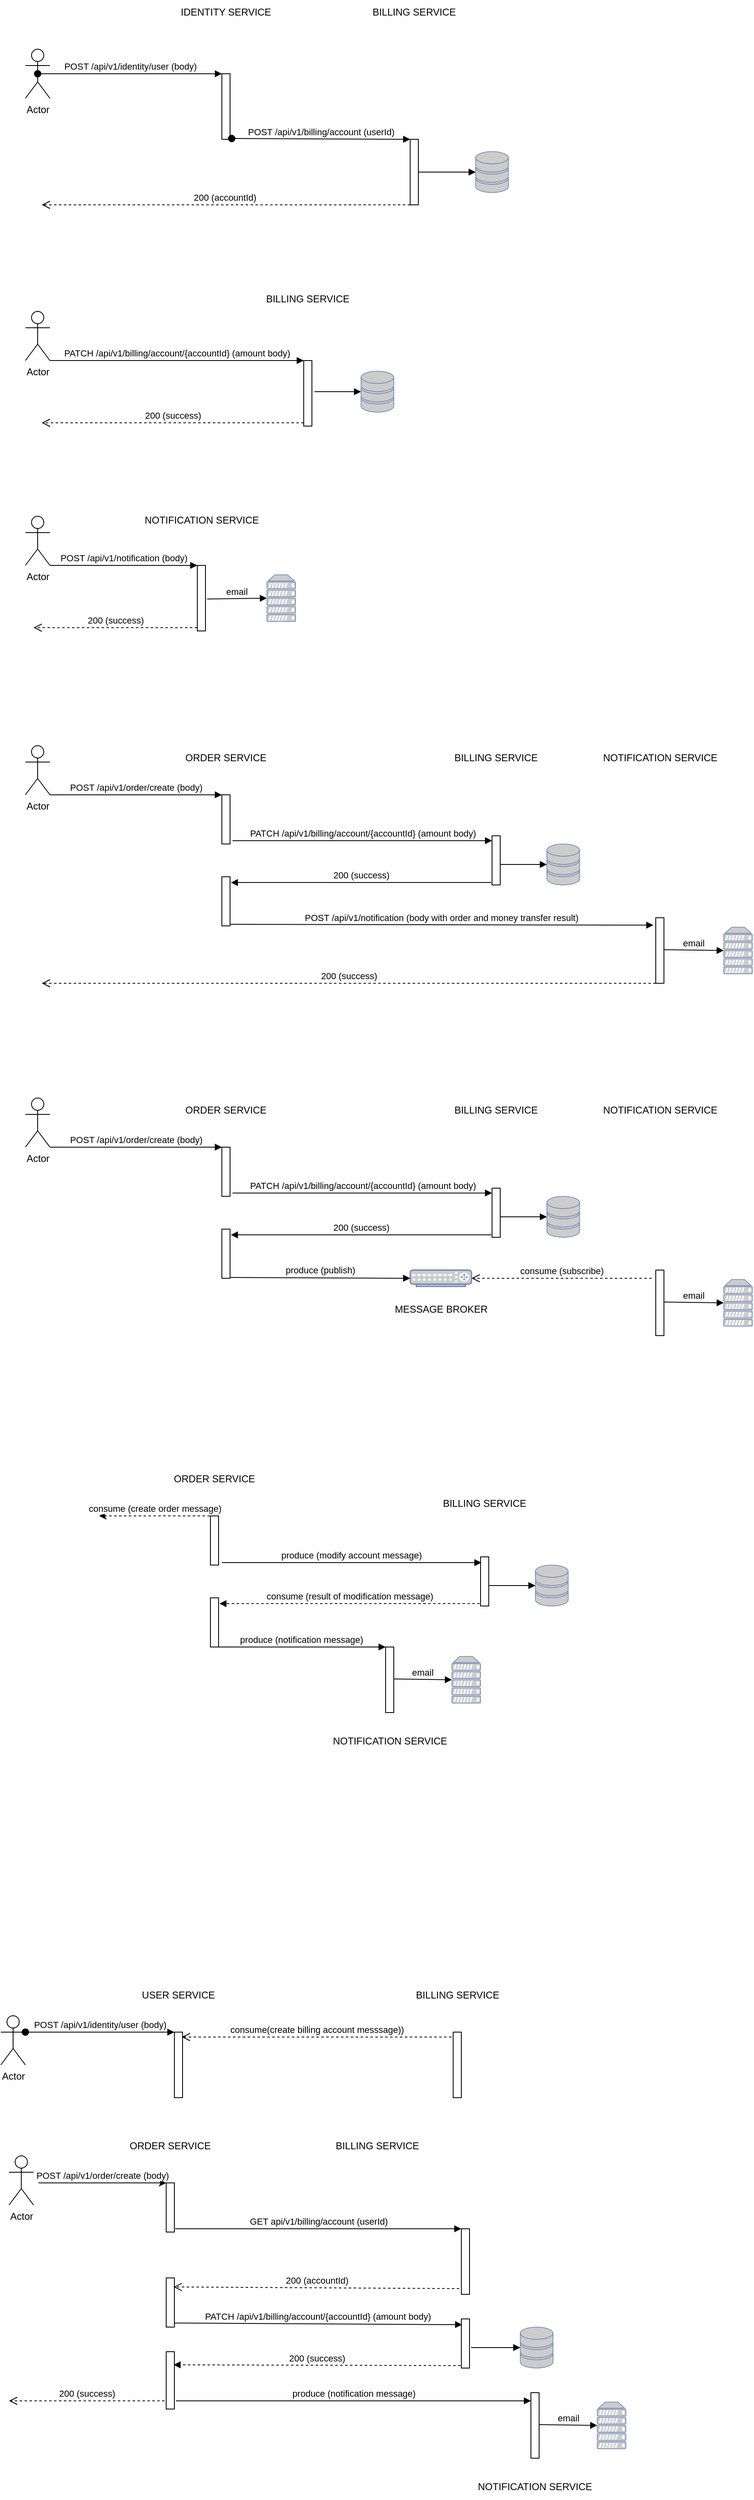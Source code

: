 <mxfile version="16.5.1" type="device"><diagram id="1ApyWqhycylkDg0O2UQ3" name="Страница 1"><mxGraphModel dx="2898" dy="1639" grid="1" gridSize="10" guides="1" tooltips="1" connect="1" arrows="1" fold="1" page="0" pageScale="1" pageWidth="827" pageHeight="1169" math="0" shadow="0"><root><mxCell id="0"/><mxCell id="1" parent="0"/><mxCell id="u9GXbhRDP90VE8x3FQyv-1" value="Actor" style="shape=umlActor;verticalLabelPosition=bottom;verticalAlign=top;html=1;outlineConnect=0;" vertex="1" parent="1"><mxGeometry x="-1210" y="-690" width="30" height="60" as="geometry"/></mxCell><mxCell id="u9GXbhRDP90VE8x3FQyv-2" value="" style="html=1;points=[];perimeter=orthogonalPerimeter;" vertex="1" parent="1"><mxGeometry x="-970" y="-660" width="10" height="80" as="geometry"/></mxCell><mxCell id="u9GXbhRDP90VE8x3FQyv-3" value="POST /api/v1/identity/user (body)" style="html=1;verticalAlign=bottom;startArrow=oval;endArrow=block;startSize=8;rounded=0;exitX=0.5;exitY=0.5;exitDx=0;exitDy=0;exitPerimeter=0;" edge="1" target="u9GXbhRDP90VE8x3FQyv-2" parent="1" source="u9GXbhRDP90VE8x3FQyv-1"><mxGeometry relative="1" as="geometry"><mxPoint x="-1140" y="-660" as="sourcePoint"/></mxGeometry></mxCell><mxCell id="u9GXbhRDP90VE8x3FQyv-4" value="IDENTITY SERVICE" style="text;html=1;strokeColor=none;fillColor=none;align=center;verticalAlign=middle;whiteSpace=wrap;rounded=0;" vertex="1" parent="1"><mxGeometry x="-1035" y="-750" width="140" height="30" as="geometry"/></mxCell><mxCell id="u9GXbhRDP90VE8x3FQyv-5" value="" style="html=1;points=[];perimeter=orthogonalPerimeter;" vertex="1" parent="1"><mxGeometry x="-740" y="-580" width="10" height="80" as="geometry"/></mxCell><mxCell id="u9GXbhRDP90VE8x3FQyv-6" value="POST /api/v1/billing/account (userId)" style="html=1;verticalAlign=bottom;startArrow=oval;endArrow=block;startSize=8;rounded=0;exitX=1.2;exitY=0.988;exitDx=0;exitDy=0;exitPerimeter=0;" edge="1" target="u9GXbhRDP90VE8x3FQyv-5" parent="1" source="u9GXbhRDP90VE8x3FQyv-2"><mxGeometry relative="1" as="geometry"><mxPoint x="-830" y="-580" as="sourcePoint"/></mxGeometry></mxCell><mxCell id="u9GXbhRDP90VE8x3FQyv-7" value="200 (accountId)&amp;nbsp;" style="html=1;verticalAlign=bottom;endArrow=open;dashed=1;endSize=8;rounded=0;" edge="1" parent="1"><mxGeometry relative="1" as="geometry"><mxPoint x="-740" y="-500" as="sourcePoint"/><mxPoint x="-1190" y="-500" as="targetPoint"/></mxGeometry></mxCell><mxCell id="u9GXbhRDP90VE8x3FQyv-8" value="BILLING SERVICE" style="text;html=1;strokeColor=none;fillColor=none;align=center;verticalAlign=middle;whiteSpace=wrap;rounded=0;" vertex="1" parent="1"><mxGeometry x="-805" y="-750" width="140" height="30" as="geometry"/></mxCell><mxCell id="u9GXbhRDP90VE8x3FQyv-9" value="Actor" style="shape=umlActor;verticalLabelPosition=bottom;verticalAlign=top;html=1;" vertex="1" parent="1"><mxGeometry x="-1210" y="-370" width="30" height="60" as="geometry"/></mxCell><mxCell id="u9GXbhRDP90VE8x3FQyv-10" value="" style="html=1;points=[];perimeter=orthogonalPerimeter;" vertex="1" parent="1"><mxGeometry x="-870" y="-310" width="10" height="80" as="geometry"/></mxCell><mxCell id="u9GXbhRDP90VE8x3FQyv-11" value="PATCH /api/v1/billing/account/{accountId} (amount body)" style="html=1;verticalAlign=bottom;endArrow=block;entryX=0;entryY=0;rounded=0;exitX=1;exitY=1;exitDx=0;exitDy=0;exitPerimeter=0;" edge="1" target="u9GXbhRDP90VE8x3FQyv-10" parent="1" source="u9GXbhRDP90VE8x3FQyv-9"><mxGeometry relative="1" as="geometry"><mxPoint x="-1055" y="-310" as="sourcePoint"/></mxGeometry></mxCell><mxCell id="u9GXbhRDP90VE8x3FQyv-12" value="200 (success)" style="html=1;verticalAlign=bottom;endArrow=open;dashed=1;endSize=8;exitX=0;exitY=0.95;rounded=0;" edge="1" source="u9GXbhRDP90VE8x3FQyv-10" parent="1"><mxGeometry relative="1" as="geometry"><mxPoint x="-1190" y="-234" as="targetPoint"/></mxGeometry></mxCell><mxCell id="u9GXbhRDP90VE8x3FQyv-13" value="" style="fontColor=#0066CC;verticalAlign=top;verticalLabelPosition=bottom;labelPosition=center;align=center;html=1;outlineConnect=0;fillColor=#CCCCCC;strokeColor=#6881B3;gradientColor=none;gradientDirection=north;strokeWidth=2;shape=mxgraph.networks.storage;" vertex="1" parent="1"><mxGeometry x="-660" y="-565" width="40" height="50" as="geometry"/></mxCell><mxCell id="u9GXbhRDP90VE8x3FQyv-15" value="" style="html=1;verticalAlign=bottom;endArrow=block;rounded=0;entryX=0;entryY=0.5;entryDx=0;entryDy=0;entryPerimeter=0;startArrow=none;startFill=0;" edge="1" parent="1" source="u9GXbhRDP90VE8x3FQyv-5" target="u9GXbhRDP90VE8x3FQyv-13"><mxGeometry width="80" relative="1" as="geometry"><mxPoint x="-720" y="-540.5" as="sourcePoint"/><mxPoint x="-640" y="-540.5" as="targetPoint"/></mxGeometry></mxCell><mxCell id="u9GXbhRDP90VE8x3FQyv-18" value="" style="fontColor=#0066CC;verticalAlign=top;verticalLabelPosition=bottom;labelPosition=center;align=center;html=1;outlineConnect=0;fillColor=#CCCCCC;strokeColor=#6881B3;gradientColor=none;gradientDirection=north;strokeWidth=2;shape=mxgraph.networks.storage;" vertex="1" parent="1"><mxGeometry x="-800" y="-297" width="40" height="50" as="geometry"/></mxCell><mxCell id="u9GXbhRDP90VE8x3FQyv-19" value="" style="html=1;verticalAlign=bottom;endArrow=block;rounded=0;entryX=0;entryY=0.5;entryDx=0;entryDy=0;entryPerimeter=0;startArrow=none;startFill=0;exitX=1.3;exitY=0.475;exitDx=0;exitDy=0;exitPerimeter=0;" edge="1" parent="1" target="u9GXbhRDP90VE8x3FQyv-18" source="u9GXbhRDP90VE8x3FQyv-10"><mxGeometry width="80" relative="1" as="geometry"><mxPoint x="-850" y="-270" as="sourcePoint"/><mxPoint x="-771" y="-270.5" as="targetPoint"/></mxGeometry></mxCell><mxCell id="u9GXbhRDP90VE8x3FQyv-20" value="BILLING SERVICE" style="text;html=1;strokeColor=none;fillColor=none;align=center;verticalAlign=middle;whiteSpace=wrap;rounded=0;" vertex="1" parent="1"><mxGeometry x="-935" y="-400" width="140" height="30" as="geometry"/></mxCell><mxCell id="u9GXbhRDP90VE8x3FQyv-21" value="Actor" style="shape=umlActor;verticalLabelPosition=bottom;verticalAlign=top;html=1;" vertex="1" parent="1"><mxGeometry x="-1210" y="-120" width="30" height="60" as="geometry"/></mxCell><mxCell id="u9GXbhRDP90VE8x3FQyv-24" value="" style="html=1;points=[];perimeter=orthogonalPerimeter;" vertex="1" parent="1"><mxGeometry x="-1000" y="-60" width="10" height="80" as="geometry"/></mxCell><mxCell id="u9GXbhRDP90VE8x3FQyv-25" value="POST /api/v1/notification (body)" style="html=1;verticalAlign=bottom;endArrow=block;entryX=0;entryY=0;rounded=0;exitX=1;exitY=1;exitDx=0;exitDy=0;exitPerimeter=0;" edge="1" target="u9GXbhRDP90VE8x3FQyv-24" parent="1" source="u9GXbhRDP90VE8x3FQyv-21"><mxGeometry relative="1" as="geometry"><mxPoint x="-1090" y="-60" as="sourcePoint"/></mxGeometry></mxCell><mxCell id="u9GXbhRDP90VE8x3FQyv-26" value="200 (success)" style="html=1;verticalAlign=bottom;endArrow=open;dashed=1;endSize=8;exitX=0;exitY=0.95;rounded=0;" edge="1" source="u9GXbhRDP90VE8x3FQyv-24" parent="1"><mxGeometry relative="1" as="geometry"><mxPoint x="-1200" y="16" as="targetPoint"/></mxGeometry></mxCell><mxCell id="u9GXbhRDP90VE8x3FQyv-27" value="" style="fontColor=#0066CC;verticalAlign=top;verticalLabelPosition=bottom;labelPosition=center;align=center;html=1;outlineConnect=0;fillColor=#CCCCCC;strokeColor=#6881B3;gradientColor=none;gradientDirection=north;strokeWidth=2;shape=mxgraph.networks.server;" vertex="1" parent="1"><mxGeometry x="-915" y="-48.5" width="35" height="57" as="geometry"/></mxCell><mxCell id="u9GXbhRDP90VE8x3FQyv-29" value="email" style="html=1;verticalAlign=bottom;startArrow=none;startFill=0;endArrow=block;startSize=8;rounded=0;entryX=0;entryY=0.5;entryDx=0;entryDy=0;entryPerimeter=0;exitX=1.2;exitY=0.513;exitDx=0;exitDy=0;exitPerimeter=0;" edge="1" parent="1" source="u9GXbhRDP90VE8x3FQyv-24" target="u9GXbhRDP90VE8x3FQyv-27"><mxGeometry width="60" relative="1" as="geometry"><mxPoint x="-990" y="-20.5" as="sourcePoint"/><mxPoint x="-930" y="-20.5" as="targetPoint"/></mxGeometry></mxCell><mxCell id="u9GXbhRDP90VE8x3FQyv-30" value="Actor" style="shape=umlActor;verticalLabelPosition=bottom;verticalAlign=top;html=1;" vertex="1" parent="1"><mxGeometry x="-1210" y="160" width="30" height="60" as="geometry"/></mxCell><mxCell id="u9GXbhRDP90VE8x3FQyv-31" value="" style="html=1;points=[];perimeter=orthogonalPerimeter;" vertex="1" parent="1"><mxGeometry x="-970" y="220" width="10" height="60" as="geometry"/></mxCell><mxCell id="u9GXbhRDP90VE8x3FQyv-32" value="POST /api/v1/order/create (body)" style="html=1;verticalAlign=bottom;endArrow=block;entryX=0;entryY=0;rounded=0;exitX=1;exitY=1;exitDx=0;exitDy=0;exitPerimeter=0;" edge="1" target="u9GXbhRDP90VE8x3FQyv-31" parent="1" source="u9GXbhRDP90VE8x3FQyv-30"><mxGeometry relative="1" as="geometry"><mxPoint x="-1040" y="220" as="sourcePoint"/></mxGeometry></mxCell><mxCell id="u9GXbhRDP90VE8x3FQyv-34" value="ORDER SERVICE" style="text;html=1;strokeColor=none;fillColor=none;align=center;verticalAlign=middle;whiteSpace=wrap;rounded=0;" vertex="1" parent="1"><mxGeometry x="-1035" y="160" width="140" height="30" as="geometry"/></mxCell><mxCell id="u9GXbhRDP90VE8x3FQyv-35" value="NOTIFICATION SERVICE" style="text;html=1;strokeColor=none;fillColor=none;align=center;verticalAlign=middle;whiteSpace=wrap;rounded=0;" vertex="1" parent="1"><mxGeometry x="-1072.5" y="-130" width="155" height="30" as="geometry"/></mxCell><mxCell id="u9GXbhRDP90VE8x3FQyv-41" value="" style="html=1;points=[];perimeter=orthogonalPerimeter;" vertex="1" parent="1"><mxGeometry x="-640" y="270" width="10" height="60" as="geometry"/></mxCell><mxCell id="u9GXbhRDP90VE8x3FQyv-42" value="PATCH /api/v1/billing/account/{accountId} (amount body)" style="html=1;verticalAlign=bottom;startArrow=none;endArrow=block;startSize=8;rounded=0;exitX=1.3;exitY=0.933;exitDx=0;exitDy=0;exitPerimeter=0;startFill=0;" edge="1" target="u9GXbhRDP90VE8x3FQyv-41" parent="1" source="u9GXbhRDP90VE8x3FQyv-31"><mxGeometry relative="1" as="geometry"><mxPoint x="-915" y="290" as="sourcePoint"/></mxGeometry></mxCell><mxCell id="u9GXbhRDP90VE8x3FQyv-44" value="BILLING SERVICE" style="text;html=1;strokeColor=none;fillColor=none;align=center;verticalAlign=middle;whiteSpace=wrap;rounded=0;" vertex="1" parent="1"><mxGeometry x="-705" y="160" width="140" height="30" as="geometry"/></mxCell><mxCell id="u9GXbhRDP90VE8x3FQyv-45" value="" style="html=1;points=[];perimeter=orthogonalPerimeter;" vertex="1" parent="1"><mxGeometry x="-970" y="320" width="10" height="60" as="geometry"/></mxCell><mxCell id="u9GXbhRDP90VE8x3FQyv-46" value="200 (success)" style="html=1;verticalAlign=bottom;endArrow=block;rounded=0;entryX=1.1;entryY=0.117;entryDx=0;entryDy=0;entryPerimeter=0;exitX=-0.1;exitY=0.95;exitDx=0;exitDy=0;exitPerimeter=0;" edge="1" parent="1" source="u9GXbhRDP90VE8x3FQyv-41" target="u9GXbhRDP90VE8x3FQyv-45"><mxGeometry width="80" relative="1" as="geometry"><mxPoint x="-610" y="110" as="sourcePoint"/><mxPoint x="-530" y="110" as="targetPoint"/></mxGeometry></mxCell><mxCell id="u9GXbhRDP90VE8x3FQyv-47" value="" style="html=1;points=[];perimeter=orthogonalPerimeter;" vertex="1" parent="1"><mxGeometry x="-440" y="370" width="10" height="80" as="geometry"/></mxCell><mxCell id="u9GXbhRDP90VE8x3FQyv-48" value="POST /api/v1/notification (body with order and money transfer result)" style="html=1;verticalAlign=bottom;endArrow=block;rounded=0;exitX=1;exitY=0.967;exitDx=0;exitDy=0;exitPerimeter=0;entryX=-0.3;entryY=0.113;entryDx=0;entryDy=0;entryPerimeter=0;" edge="1" parent="1" source="u9GXbhRDP90VE8x3FQyv-45" target="u9GXbhRDP90VE8x3FQyv-47"><mxGeometry width="80" relative="1" as="geometry"><mxPoint x="-610" y="160" as="sourcePoint"/><mxPoint x="-530" y="160" as="targetPoint"/></mxGeometry></mxCell><mxCell id="u9GXbhRDP90VE8x3FQyv-50" value="NOTIFICATION SERVICE" style="text;html=1;strokeColor=none;fillColor=none;align=center;verticalAlign=middle;whiteSpace=wrap;rounded=0;" vertex="1" parent="1"><mxGeometry x="-512.5" y="160" width="155" height="30" as="geometry"/></mxCell><mxCell id="u9GXbhRDP90VE8x3FQyv-51" value="200 (success)" style="html=1;verticalAlign=bottom;endArrow=open;dashed=1;endSize=8;rounded=0;" edge="1" parent="1"><mxGeometry relative="1" as="geometry"><mxPoint x="-440" y="450" as="sourcePoint"/><mxPoint x="-1190" y="450" as="targetPoint"/><Array as="points"/></mxGeometry></mxCell><mxCell id="u9GXbhRDP90VE8x3FQyv-52" value="" style="fontColor=#0066CC;verticalAlign=top;verticalLabelPosition=bottom;labelPosition=center;align=center;html=1;outlineConnect=0;fillColor=#CCCCCC;strokeColor=#6881B3;gradientColor=none;gradientDirection=north;strokeWidth=2;shape=mxgraph.networks.storage;" vertex="1" parent="1"><mxGeometry x="-573" y="280" width="40" height="50" as="geometry"/></mxCell><mxCell id="u9GXbhRDP90VE8x3FQyv-53" value="" style="html=1;verticalAlign=bottom;endArrow=block;rounded=0;entryX=0;entryY=0.5;entryDx=0;entryDy=0;entryPerimeter=0;startArrow=none;startFill=0;exitX=1.3;exitY=0.475;exitDx=0;exitDy=0;exitPerimeter=0;" edge="1" parent="1" target="u9GXbhRDP90VE8x3FQyv-52"><mxGeometry width="80" relative="1" as="geometry"><mxPoint x="-630" y="305" as="sourcePoint"/><mxPoint x="-544" y="306.5" as="targetPoint"/></mxGeometry></mxCell><mxCell id="u9GXbhRDP90VE8x3FQyv-57" value="" style="fontColor=#0066CC;verticalAlign=top;verticalLabelPosition=bottom;labelPosition=center;align=center;html=1;outlineConnect=0;fillColor=#CCCCCC;strokeColor=#6881B3;gradientColor=none;gradientDirection=north;strokeWidth=2;shape=mxgraph.networks.server;" vertex="1" parent="1"><mxGeometry x="-357" y="381.5" width="35" height="57" as="geometry"/></mxCell><mxCell id="u9GXbhRDP90VE8x3FQyv-58" value="email" style="html=1;verticalAlign=bottom;startArrow=none;startFill=0;endArrow=block;startSize=8;rounded=0;entryX=0;entryY=0.5;entryDx=0;entryDy=0;entryPerimeter=0;exitX=1;exitY=0.488;exitDx=0;exitDy=0;exitPerimeter=0;" edge="1" parent="1" target="u9GXbhRDP90VE8x3FQyv-57" source="u9GXbhRDP90VE8x3FQyv-47"><mxGeometry width="60" relative="1" as="geometry"><mxPoint x="-430" y="410" as="sourcePoint"/><mxPoint x="-372" y="409.5" as="targetPoint"/></mxGeometry></mxCell><mxCell id="u9GXbhRDP90VE8x3FQyv-63" value="Actor" style="shape=umlActor;verticalLabelPosition=bottom;verticalAlign=top;html=1;" vertex="1" parent="1"><mxGeometry x="-1210" y="590" width="30" height="60" as="geometry"/></mxCell><mxCell id="u9GXbhRDP90VE8x3FQyv-64" value="" style="html=1;points=[];perimeter=orthogonalPerimeter;" vertex="1" parent="1"><mxGeometry x="-970" y="650" width="10" height="60" as="geometry"/></mxCell><mxCell id="u9GXbhRDP90VE8x3FQyv-65" value="POST /api/v1/order/create (body)" style="html=1;verticalAlign=bottom;endArrow=block;entryX=0;entryY=0;rounded=0;exitX=1;exitY=1;exitDx=0;exitDy=0;exitPerimeter=0;" edge="1" parent="1" source="u9GXbhRDP90VE8x3FQyv-63" target="u9GXbhRDP90VE8x3FQyv-64"><mxGeometry relative="1" as="geometry"><mxPoint x="-1040" y="650" as="sourcePoint"/></mxGeometry></mxCell><mxCell id="u9GXbhRDP90VE8x3FQyv-66" value="ORDER SERVICE" style="text;html=1;strokeColor=none;fillColor=none;align=center;verticalAlign=middle;whiteSpace=wrap;rounded=0;" vertex="1" parent="1"><mxGeometry x="-1035" y="590" width="140" height="30" as="geometry"/></mxCell><mxCell id="u9GXbhRDP90VE8x3FQyv-67" value="" style="html=1;points=[];perimeter=orthogonalPerimeter;" vertex="1" parent="1"><mxGeometry x="-640" y="700" width="10" height="60" as="geometry"/></mxCell><mxCell id="u9GXbhRDP90VE8x3FQyv-68" value="PATCH /api/v1/billing/account/{accountId} (amount body)" style="html=1;verticalAlign=bottom;startArrow=none;endArrow=block;startSize=8;rounded=0;exitX=1.3;exitY=0.933;exitDx=0;exitDy=0;exitPerimeter=0;startFill=0;" edge="1" parent="1" source="u9GXbhRDP90VE8x3FQyv-64" target="u9GXbhRDP90VE8x3FQyv-67"><mxGeometry relative="1" as="geometry"><mxPoint x="-915" y="720" as="sourcePoint"/></mxGeometry></mxCell><mxCell id="u9GXbhRDP90VE8x3FQyv-69" value="BILLING SERVICE" style="text;html=1;strokeColor=none;fillColor=none;align=center;verticalAlign=middle;whiteSpace=wrap;rounded=0;" vertex="1" parent="1"><mxGeometry x="-705" y="590" width="140" height="30" as="geometry"/></mxCell><mxCell id="u9GXbhRDP90VE8x3FQyv-70" value="" style="html=1;points=[];perimeter=orthogonalPerimeter;" vertex="1" parent="1"><mxGeometry x="-970" y="750" width="10" height="60" as="geometry"/></mxCell><mxCell id="u9GXbhRDP90VE8x3FQyv-71" value="200 (success)" style="html=1;verticalAlign=bottom;endArrow=block;rounded=0;entryX=1.1;entryY=0.117;entryDx=0;entryDy=0;entryPerimeter=0;exitX=-0.1;exitY=0.95;exitDx=0;exitDy=0;exitPerimeter=0;" edge="1" parent="1" source="u9GXbhRDP90VE8x3FQyv-67" target="u9GXbhRDP90VE8x3FQyv-70"><mxGeometry width="80" relative="1" as="geometry"><mxPoint x="-610" y="540" as="sourcePoint"/><mxPoint x="-530" y="540" as="targetPoint"/></mxGeometry></mxCell><mxCell id="u9GXbhRDP90VE8x3FQyv-72" value="" style="html=1;points=[];perimeter=orthogonalPerimeter;" vertex="1" parent="1"><mxGeometry x="-440" y="800" width="10" height="80" as="geometry"/></mxCell><mxCell id="u9GXbhRDP90VE8x3FQyv-74" value="NOTIFICATION SERVICE" style="text;html=1;strokeColor=none;fillColor=none;align=center;verticalAlign=middle;whiteSpace=wrap;rounded=0;" vertex="1" parent="1"><mxGeometry x="-512.5" y="590" width="155" height="30" as="geometry"/></mxCell><mxCell id="u9GXbhRDP90VE8x3FQyv-76" value="" style="fontColor=#0066CC;verticalAlign=top;verticalLabelPosition=bottom;labelPosition=center;align=center;html=1;outlineConnect=0;fillColor=#CCCCCC;strokeColor=#6881B3;gradientColor=none;gradientDirection=north;strokeWidth=2;shape=mxgraph.networks.storage;" vertex="1" parent="1"><mxGeometry x="-573" y="710" width="40" height="50" as="geometry"/></mxCell><mxCell id="u9GXbhRDP90VE8x3FQyv-77" value="" style="html=1;verticalAlign=bottom;endArrow=block;rounded=0;entryX=0;entryY=0.5;entryDx=0;entryDy=0;entryPerimeter=0;startArrow=none;startFill=0;exitX=1.3;exitY=0.475;exitDx=0;exitDy=0;exitPerimeter=0;" edge="1" parent="1" target="u9GXbhRDP90VE8x3FQyv-76"><mxGeometry width="80" relative="1" as="geometry"><mxPoint x="-630" y="735" as="sourcePoint"/><mxPoint x="-544" y="736.5" as="targetPoint"/></mxGeometry></mxCell><mxCell id="u9GXbhRDP90VE8x3FQyv-78" value="" style="fontColor=#0066CC;verticalAlign=top;verticalLabelPosition=bottom;labelPosition=center;align=center;html=1;outlineConnect=0;fillColor=#CCCCCC;strokeColor=#6881B3;gradientColor=none;gradientDirection=north;strokeWidth=2;shape=mxgraph.networks.server;" vertex="1" parent="1"><mxGeometry x="-357" y="811.5" width="35" height="57" as="geometry"/></mxCell><mxCell id="u9GXbhRDP90VE8x3FQyv-79" value="email" style="html=1;verticalAlign=bottom;startArrow=none;startFill=0;endArrow=block;startSize=8;rounded=0;entryX=0;entryY=0.5;entryDx=0;entryDy=0;entryPerimeter=0;exitX=1;exitY=0.488;exitDx=0;exitDy=0;exitPerimeter=0;" edge="1" parent="1" source="u9GXbhRDP90VE8x3FQyv-72" target="u9GXbhRDP90VE8x3FQyv-78"><mxGeometry width="60" relative="1" as="geometry"><mxPoint x="-430" y="840" as="sourcePoint"/><mxPoint x="-372" y="839.5" as="targetPoint"/></mxGeometry></mxCell><mxCell id="u9GXbhRDP90VE8x3FQyv-80" value="" style="fontColor=#0066CC;verticalAlign=top;verticalLabelPosition=bottom;labelPosition=center;align=center;html=1;outlineConnect=0;fillColor=#CCCCCC;strokeColor=#6881B3;gradientColor=none;gradientDirection=north;strokeWidth=2;shape=mxgraph.networks.router;" vertex="1" parent="1"><mxGeometry x="-740" y="800" width="75" height="20" as="geometry"/></mxCell><mxCell id="u9GXbhRDP90VE8x3FQyv-81" value="produce (publish)" style="html=1;verticalAlign=bottom;endArrow=block;rounded=0;exitX=1;exitY=0.983;exitDx=0;exitDy=0;exitPerimeter=0;entryX=0;entryY=0.5;entryDx=0;entryDy=0;entryPerimeter=0;" edge="1" parent="1" source="u9GXbhRDP90VE8x3FQyv-70" target="u9GXbhRDP90VE8x3FQyv-80"><mxGeometry width="80" relative="1" as="geometry"><mxPoint x="-720" y="560" as="sourcePoint"/><mxPoint x="-640" y="560" as="targetPoint"/></mxGeometry></mxCell><mxCell id="u9GXbhRDP90VE8x3FQyv-82" value="consume (subscribe)" style="html=1;verticalAlign=bottom;endArrow=open;dashed=1;endSize=8;rounded=0;exitX=-0.5;exitY=0.125;exitDx=0;exitDy=0;exitPerimeter=0;entryX=1;entryY=0.5;entryDx=0;entryDy=0;entryPerimeter=0;" edge="1" parent="1" source="u9GXbhRDP90VE8x3FQyv-72" target="u9GXbhRDP90VE8x3FQyv-80"><mxGeometry relative="1" as="geometry"><mxPoint x="-640" y="560" as="sourcePoint"/><mxPoint x="-720" y="560" as="targetPoint"/></mxGeometry></mxCell><mxCell id="u9GXbhRDP90VE8x3FQyv-83" value="MESSAGE BROKER" style="text;html=1;strokeColor=none;fillColor=none;align=center;verticalAlign=middle;whiteSpace=wrap;rounded=0;" vertex="1" parent="1"><mxGeometry x="-772.5" y="833" width="140" height="30" as="geometry"/></mxCell><mxCell id="u9GXbhRDP90VE8x3FQyv-85" value="" style="html=1;points=[];perimeter=orthogonalPerimeter;" vertex="1" parent="1"><mxGeometry x="-984" y="1100" width="10" height="60" as="geometry"/></mxCell><mxCell id="u9GXbhRDP90VE8x3FQyv-86" value="consume (create order message)" style="html=1;verticalAlign=bottom;endArrow=none;entryX=0;entryY=0;rounded=0;startArrow=classic;startFill=1;endFill=0;dashed=1;" edge="1" parent="1" target="u9GXbhRDP90VE8x3FQyv-85"><mxGeometry relative="1" as="geometry"><mxPoint x="-1120" y="1100" as="sourcePoint"/></mxGeometry></mxCell><mxCell id="u9GXbhRDP90VE8x3FQyv-87" value="ORDER SERVICE" style="text;html=1;strokeColor=none;fillColor=none;align=center;verticalAlign=middle;whiteSpace=wrap;rounded=0;" vertex="1" parent="1"><mxGeometry x="-1049" y="1040" width="140" height="30" as="geometry"/></mxCell><mxCell id="u9GXbhRDP90VE8x3FQyv-88" value="" style="html=1;points=[];perimeter=orthogonalPerimeter;" vertex="1" parent="1"><mxGeometry x="-654" y="1150" width="10" height="60" as="geometry"/></mxCell><mxCell id="u9GXbhRDP90VE8x3FQyv-89" value="produce (modify account message)" style="html=1;verticalAlign=bottom;startArrow=none;endArrow=block;startSize=8;rounded=0;startFill=0;entryX=0.1;entryY=0.117;entryDx=0;entryDy=0;entryPerimeter=0;" edge="1" parent="1" target="u9GXbhRDP90VE8x3FQyv-88"><mxGeometry relative="1" as="geometry"><mxPoint x="-970" y="1157" as="sourcePoint"/><mxPoint x="-1190" y="1156" as="targetPoint"/></mxGeometry></mxCell><mxCell id="u9GXbhRDP90VE8x3FQyv-90" value="BILLING SERVICE" style="text;html=1;strokeColor=none;fillColor=none;align=center;verticalAlign=middle;whiteSpace=wrap;rounded=0;" vertex="1" parent="1"><mxGeometry x="-719" y="1070" width="140" height="30" as="geometry"/></mxCell><mxCell id="u9GXbhRDP90VE8x3FQyv-91" value="" style="html=1;points=[];perimeter=orthogonalPerimeter;" vertex="1" parent="1"><mxGeometry x="-984" y="1200" width="10" height="60" as="geometry"/></mxCell><mxCell id="u9GXbhRDP90VE8x3FQyv-92" value="consume (result of modification message)" style="html=1;verticalAlign=bottom;endArrow=block;rounded=0;entryX=1.1;entryY=0.117;entryDx=0;entryDy=0;entryPerimeter=0;exitX=-0.1;exitY=0.95;exitDx=0;exitDy=0;exitPerimeter=0;dashed=1;" edge="1" parent="1" source="u9GXbhRDP90VE8x3FQyv-88" target="u9GXbhRDP90VE8x3FQyv-91"><mxGeometry width="80" relative="1" as="geometry"><mxPoint x="-624" y="990" as="sourcePoint"/><mxPoint x="-544" y="990" as="targetPoint"/></mxGeometry></mxCell><mxCell id="u9GXbhRDP90VE8x3FQyv-93" value="" style="html=1;points=[];perimeter=orthogonalPerimeter;" vertex="1" parent="1"><mxGeometry x="-770" y="1260" width="10" height="80" as="geometry"/></mxCell><mxCell id="u9GXbhRDP90VE8x3FQyv-94" value="NOTIFICATION SERVICE" style="text;html=1;strokeColor=none;fillColor=none;align=center;verticalAlign=middle;whiteSpace=wrap;rounded=0;" vertex="1" parent="1"><mxGeometry x="-842.5" y="1360" width="155" height="30" as="geometry"/></mxCell><mxCell id="u9GXbhRDP90VE8x3FQyv-95" value="" style="fontColor=#0066CC;verticalAlign=top;verticalLabelPosition=bottom;labelPosition=center;align=center;html=1;outlineConnect=0;fillColor=#CCCCCC;strokeColor=#6881B3;gradientColor=none;gradientDirection=north;strokeWidth=2;shape=mxgraph.networks.storage;" vertex="1" parent="1"><mxGeometry x="-587" y="1160" width="40" height="50" as="geometry"/></mxCell><mxCell id="u9GXbhRDP90VE8x3FQyv-96" value="" style="html=1;verticalAlign=bottom;endArrow=block;rounded=0;entryX=0;entryY=0.5;entryDx=0;entryDy=0;entryPerimeter=0;startArrow=none;startFill=0;exitX=1.3;exitY=0.475;exitDx=0;exitDy=0;exitPerimeter=0;" edge="1" parent="1" target="u9GXbhRDP90VE8x3FQyv-95"><mxGeometry width="80" relative="1" as="geometry"><mxPoint x="-644" y="1185" as="sourcePoint"/><mxPoint x="-558" y="1186.5" as="targetPoint"/></mxGeometry></mxCell><mxCell id="u9GXbhRDP90VE8x3FQyv-97" value="" style="fontColor=#0066CC;verticalAlign=top;verticalLabelPosition=bottom;labelPosition=center;align=center;html=1;outlineConnect=0;fillColor=#CCCCCC;strokeColor=#6881B3;gradientColor=none;gradientDirection=north;strokeWidth=2;shape=mxgraph.networks.server;" vertex="1" parent="1"><mxGeometry x="-689" y="1271.5" width="35" height="57" as="geometry"/></mxCell><mxCell id="u9GXbhRDP90VE8x3FQyv-98" value="email" style="html=1;verticalAlign=bottom;startArrow=none;startFill=0;endArrow=block;startSize=8;rounded=0;entryX=0;entryY=0.5;entryDx=0;entryDy=0;entryPerimeter=0;exitX=1;exitY=0.488;exitDx=0;exitDy=0;exitPerimeter=0;" edge="1" parent="1" source="u9GXbhRDP90VE8x3FQyv-93" target="u9GXbhRDP90VE8x3FQyv-97"><mxGeometry width="60" relative="1" as="geometry"><mxPoint x="-444" y="1290" as="sourcePoint"/><mxPoint x="-386" y="1289.5" as="targetPoint"/></mxGeometry></mxCell><mxCell id="u9GXbhRDP90VE8x3FQyv-104" value="produce (notification message)" style="html=1;verticalAlign=bottom;startArrow=none;endArrow=block;startSize=8;rounded=0;startFill=0;" edge="1" parent="1" target="u9GXbhRDP90VE8x3FQyv-93"><mxGeometry relative="1" as="geometry"><mxPoint x="-977" y="1260" as="sourcePoint"/><mxPoint x="-660" y="1260.02" as="targetPoint"/></mxGeometry></mxCell><mxCell id="u9GXbhRDP90VE8x3FQyv-105" value="" style="html=1;points=[];perimeter=orthogonalPerimeter;" vertex="1" parent="1"><mxGeometry x="-1038" y="1914" width="10" height="60" as="geometry"/></mxCell><mxCell id="u9GXbhRDP90VE8x3FQyv-106" value="POST /api/v1/order/create (body)" style="html=1;verticalAlign=bottom;endArrow=classic;entryX=0;entryY=0;rounded=0;startArrow=none;startFill=0;endFill=1;" edge="1" parent="1" target="u9GXbhRDP90VE8x3FQyv-105"><mxGeometry relative="1" as="geometry"><mxPoint x="-1194" y="1914" as="sourcePoint"/></mxGeometry></mxCell><mxCell id="u9GXbhRDP90VE8x3FQyv-107" value="ORDER SERVICE" style="text;html=1;strokeColor=none;fillColor=none;align=center;verticalAlign=middle;whiteSpace=wrap;rounded=0;" vertex="1" parent="1"><mxGeometry x="-1103" y="1854" width="140" height="30" as="geometry"/></mxCell><mxCell id="u9GXbhRDP90VE8x3FQyv-108" value="" style="html=1;points=[];perimeter=orthogonalPerimeter;" vertex="1" parent="1"><mxGeometry x="-677.5" y="2080" width="10" height="60" as="geometry"/></mxCell><mxCell id="u9GXbhRDP90VE8x3FQyv-109" value="PATCH /api/v1/billing/account/{accountId} (amount body)" style="html=1;verticalAlign=bottom;startArrow=none;endArrow=block;startSize=8;rounded=0;startFill=0;entryX=0.1;entryY=0.117;entryDx=0;entryDy=0;entryPerimeter=0;exitX=0.9;exitY=0.917;exitDx=0;exitDy=0;exitPerimeter=0;" edge="1" parent="1" target="u9GXbhRDP90VE8x3FQyv-108" source="u9GXbhRDP90VE8x3FQyv-111"><mxGeometry relative="1" as="geometry"><mxPoint x="-1025" y="2087" as="sourcePoint"/><mxPoint x="-1245" y="2086" as="targetPoint"/></mxGeometry></mxCell><mxCell id="u9GXbhRDP90VE8x3FQyv-110" value="BILLING SERVICE" style="text;html=1;strokeColor=none;fillColor=none;align=center;verticalAlign=middle;whiteSpace=wrap;rounded=0;" vertex="1" parent="1"><mxGeometry x="-850" y="1854" width="140" height="30" as="geometry"/></mxCell><mxCell id="u9GXbhRDP90VE8x3FQyv-111" value="" style="html=1;points=[];perimeter=orthogonalPerimeter;" vertex="1" parent="1"><mxGeometry x="-1038" y="2030" width="10" height="60" as="geometry"/></mxCell><mxCell id="u9GXbhRDP90VE8x3FQyv-112" value="200 (success)" style="html=1;verticalAlign=bottom;endArrow=block;rounded=0;exitX=-0.1;exitY=0.95;exitDx=0;exitDy=0;exitPerimeter=0;dashed=1;entryX=0.9;entryY=0.229;entryDx=0;entryDy=0;entryPerimeter=0;" edge="1" parent="1" source="u9GXbhRDP90VE8x3FQyv-108" target="u9GXbhRDP90VE8x3FQyv-137"><mxGeometry width="80" relative="1" as="geometry"><mxPoint x="-679" y="1920" as="sourcePoint"/><mxPoint x="-1020" y="2137" as="targetPoint"/></mxGeometry></mxCell><mxCell id="u9GXbhRDP90VE8x3FQyv-113" value="" style="html=1;points=[];perimeter=orthogonalPerimeter;" vertex="1" parent="1"><mxGeometry x="-592.5" y="2170" width="10" height="80" as="geometry"/></mxCell><mxCell id="u9GXbhRDP90VE8x3FQyv-114" value="NOTIFICATION SERVICE" style="text;html=1;strokeColor=none;fillColor=none;align=center;verticalAlign=middle;whiteSpace=wrap;rounded=0;" vertex="1" parent="1"><mxGeometry x="-665" y="2270" width="155" height="30" as="geometry"/></mxCell><mxCell id="u9GXbhRDP90VE8x3FQyv-115" value="" style="fontColor=#0066CC;verticalAlign=top;verticalLabelPosition=bottom;labelPosition=center;align=center;html=1;outlineConnect=0;fillColor=#CCCCCC;strokeColor=#6881B3;gradientColor=none;gradientDirection=north;strokeWidth=2;shape=mxgraph.networks.storage;" vertex="1" parent="1"><mxGeometry x="-605.5" y="2090" width="40" height="50" as="geometry"/></mxCell><mxCell id="u9GXbhRDP90VE8x3FQyv-116" value="" style="html=1;verticalAlign=bottom;endArrow=block;rounded=0;entryX=0;entryY=0.5;entryDx=0;entryDy=0;entryPerimeter=0;startArrow=none;startFill=0;exitX=1.2;exitY=0.583;exitDx=0;exitDy=0;exitPerimeter=0;" edge="1" parent="1" target="u9GXbhRDP90VE8x3FQyv-115" source="u9GXbhRDP90VE8x3FQyv-108"><mxGeometry width="80" relative="1" as="geometry"><mxPoint x="-662.5" y="2115" as="sourcePoint"/><mxPoint x="-576.5" y="2116.5" as="targetPoint"/></mxGeometry></mxCell><mxCell id="u9GXbhRDP90VE8x3FQyv-117" value="" style="fontColor=#0066CC;verticalAlign=top;verticalLabelPosition=bottom;labelPosition=center;align=center;html=1;outlineConnect=0;fillColor=#CCCCCC;strokeColor=#6881B3;gradientColor=none;gradientDirection=north;strokeWidth=2;shape=mxgraph.networks.server;" vertex="1" parent="1"><mxGeometry x="-511.5" y="2181.5" width="35" height="57" as="geometry"/></mxCell><mxCell id="u9GXbhRDP90VE8x3FQyv-118" value="email" style="html=1;verticalAlign=bottom;startArrow=none;startFill=0;endArrow=block;startSize=8;rounded=0;entryX=0;entryY=0.5;entryDx=0;entryDy=0;entryPerimeter=0;exitX=1;exitY=0.488;exitDx=0;exitDy=0;exitPerimeter=0;" edge="1" parent="1" source="u9GXbhRDP90VE8x3FQyv-113" target="u9GXbhRDP90VE8x3FQyv-117"><mxGeometry width="60" relative="1" as="geometry"><mxPoint x="-266.5" y="2200" as="sourcePoint"/><mxPoint x="-208.5" y="2199.5" as="targetPoint"/></mxGeometry></mxCell><mxCell id="u9GXbhRDP90VE8x3FQyv-119" value="produce (notification message)" style="html=1;verticalAlign=bottom;startArrow=none;endArrow=block;startSize=8;rounded=0;startFill=0;" edge="1" parent="1" target="u9GXbhRDP90VE8x3FQyv-113"><mxGeometry relative="1" as="geometry"><mxPoint x="-1026" y="2180" as="sourcePoint"/><mxPoint x="-709.5" y="2180.02" as="targetPoint"/></mxGeometry></mxCell><mxCell id="u9GXbhRDP90VE8x3FQyv-120" value="Actor" style="shape=umlActor;verticalLabelPosition=bottom;verticalAlign=top;html=1;" vertex="1" parent="1"><mxGeometry x="-1230" y="1881" width="30" height="60" as="geometry"/></mxCell><mxCell id="u9GXbhRDP90VE8x3FQyv-122" value="Actor" style="shape=umlActor;verticalLabelPosition=bottom;verticalAlign=top;html=1;" vertex="1" parent="1"><mxGeometry x="-1240" y="1710" width="30" height="60" as="geometry"/></mxCell><mxCell id="u9GXbhRDP90VE8x3FQyv-123" value="" style="html=1;points=[];perimeter=orthogonalPerimeter;" vertex="1" parent="1"><mxGeometry x="-1028" y="1730" width="10" height="80" as="geometry"/></mxCell><mxCell id="u9GXbhRDP90VE8x3FQyv-124" value="POST /api/v1/identity/user (body)" style="html=1;verticalAlign=bottom;startArrow=oval;endArrow=block;startSize=8;rounded=0;exitX=1;exitY=0.333;exitDx=0;exitDy=0;exitPerimeter=0;" edge="1" target="u9GXbhRDP90VE8x3FQyv-123" parent="1" source="u9GXbhRDP90VE8x3FQyv-122"><mxGeometry relative="1" as="geometry"><mxPoint x="-1103" y="1730" as="sourcePoint"/></mxGeometry></mxCell><mxCell id="u9GXbhRDP90VE8x3FQyv-125" value="USER SERVICE" style="text;html=1;strokeColor=none;fillColor=none;align=center;verticalAlign=middle;whiteSpace=wrap;rounded=0;" vertex="1" parent="1"><mxGeometry x="-1093" y="1670" width="140" height="30" as="geometry"/></mxCell><mxCell id="u9GXbhRDP90VE8x3FQyv-126" value="" style="html=1;points=[];perimeter=orthogonalPerimeter;" vertex="1" parent="1"><mxGeometry x="-687.5" y="1730" width="10" height="80" as="geometry"/></mxCell><mxCell id="u9GXbhRDP90VE8x3FQyv-127" value="BILLING SERVICE" style="text;html=1;strokeColor=none;fillColor=none;align=center;verticalAlign=middle;whiteSpace=wrap;rounded=0;" vertex="1" parent="1"><mxGeometry x="-752.5" y="1670" width="140" height="30" as="geometry"/></mxCell><mxCell id="u9GXbhRDP90VE8x3FQyv-128" value="consume(create billing account messsage))" style="html=1;verticalAlign=bottom;endArrow=open;dashed=1;endSize=8;rounded=0;entryX=0.9;entryY=0.075;entryDx=0;entryDy=0;entryPerimeter=0;exitX=-0.2;exitY=0.075;exitDx=0;exitDy=0;exitPerimeter=0;" edge="1" parent="1" source="u9GXbhRDP90VE8x3FQyv-126" target="u9GXbhRDP90VE8x3FQyv-123"><mxGeometry relative="1" as="geometry"><mxPoint x="-640" y="1750" as="sourcePoint"/><mxPoint x="-720" y="1750" as="targetPoint"/></mxGeometry></mxCell><mxCell id="u9GXbhRDP90VE8x3FQyv-129" value="200 (success)" style="html=1;verticalAlign=bottom;endArrow=open;dashed=1;endSize=8;rounded=0;" edge="1" parent="1"><mxGeometry relative="1" as="geometry"><mxPoint x="-1040" y="2180" as="sourcePoint"/><mxPoint x="-1230" y="2180" as="targetPoint"/></mxGeometry></mxCell><mxCell id="u9GXbhRDP90VE8x3FQyv-132" value="" style="html=1;points=[];perimeter=orthogonalPerimeter;" vertex="1" parent="1"><mxGeometry x="-677.5" y="1970" width="10" height="80" as="geometry"/></mxCell><mxCell id="u9GXbhRDP90VE8x3FQyv-133" value="GET api/v1/billing/account (userId)" style="html=1;verticalAlign=bottom;startArrow=none;endArrow=block;startSize=8;rounded=0;exitX=1.1;exitY=0.933;exitDx=0;exitDy=0;exitPerimeter=0;startFill=0;" edge="1" target="u9GXbhRDP90VE8x3FQyv-132" parent="1" source="u9GXbhRDP90VE8x3FQyv-105"><mxGeometry relative="1" as="geometry"><mxPoint x="-902" y="2004" as="sourcePoint"/></mxGeometry></mxCell><mxCell id="u9GXbhRDP90VE8x3FQyv-134" value="200 (accountId)" style="html=1;verticalAlign=bottom;endArrow=open;dashed=1;endSize=8;rounded=0;exitX=-0.25;exitY=0.913;exitDx=0;exitDy=0;exitPerimeter=0;entryX=0.9;entryY=0.183;entryDx=0;entryDy=0;entryPerimeter=0;" edge="1" parent="1" source="u9GXbhRDP90VE8x3FQyv-132" target="u9GXbhRDP90VE8x3FQyv-111"><mxGeometry relative="1" as="geometry"><mxPoint x="-846" y="2050" as="sourcePoint"/><mxPoint x="-1028" y="2050" as="targetPoint"/></mxGeometry></mxCell><mxCell id="u9GXbhRDP90VE8x3FQyv-137" value="" style="html=1;points=[];perimeter=orthogonalPerimeter;" vertex="1" parent="1"><mxGeometry x="-1038" y="2120" width="10" height="70" as="geometry"/></mxCell></root></mxGraphModel></diagram></mxfile>